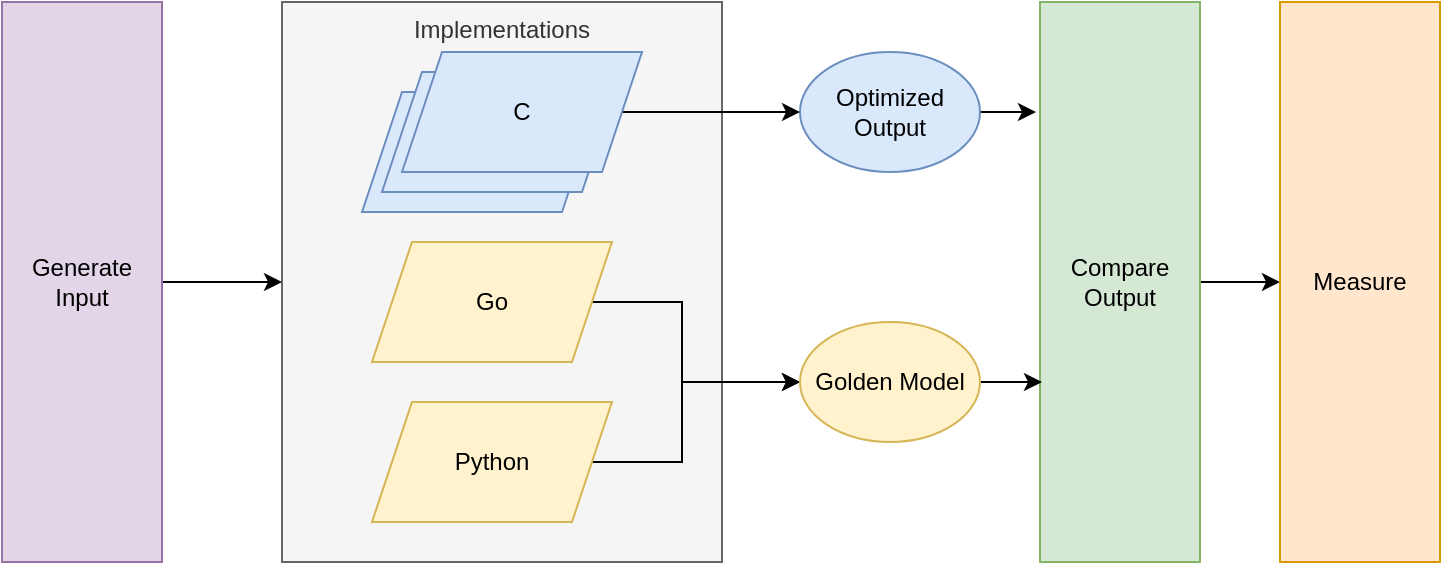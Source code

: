 <mxfile version="19.0.0" type="device"><diagram id="bbHvgSWJmcneGnzO6nQC" name="Page-1"><mxGraphModel dx="1418" dy="738" grid="1" gridSize="10" guides="1" tooltips="1" connect="1" arrows="1" fold="1" page="1" pageScale="1" pageWidth="850" pageHeight="1100" math="0" shadow="0"><root><mxCell id="0"/><mxCell id="1" parent="0"/><mxCell id="D3V1-nqO9Kj4sOBVzqh3-28" value="Implementations" style="rounded=0;whiteSpace=wrap;html=1;glass=0;fillColor=#f5f5f5;fontColor=#333333;strokeColor=#666666;verticalAlign=top;" parent="1" vertex="1"><mxGeometry x="181" y="200" width="220" height="280" as="geometry"/></mxCell><mxCell id="BhLUc-RzC8q2q7KDS_FL-25" style="edgeStyle=orthogonalEdgeStyle;rounded=0;orthogonalLoop=1;jettySize=auto;html=1;exitX=1;exitY=0.5;exitDx=0;exitDy=0;entryX=0;entryY=0.5;entryDx=0;entryDy=0;" edge="1" parent="1" source="D3V1-nqO9Kj4sOBVzqh3-3" target="BhLUc-RzC8q2q7KDS_FL-18"><mxGeometry relative="1" as="geometry"/></mxCell><mxCell id="D3V1-nqO9Kj4sOBVzqh3-3" value="&lt;div&gt;Compare Output&lt;/div&gt;" style="whiteSpace=wrap;html=1;fillColor=#d5e8d4;strokeColor=#82b366;" parent="1" vertex="1"><mxGeometry x="560" y="200" width="80" height="280" as="geometry"/></mxCell><mxCell id="D3V1-nqO9Kj4sOBVzqh3-4" value="&lt;div&gt;C&lt;br&gt;&lt;/div&gt;" style="shape=parallelogram;perimeter=parallelogramPerimeter;whiteSpace=wrap;html=1;fixedSize=1;fillColor=#dae8fc;strokeColor=#6c8ebf;" parent="1" vertex="1"><mxGeometry x="221" y="245" width="120" height="60" as="geometry"/></mxCell><mxCell id="BhLUc-RzC8q2q7KDS_FL-9" style="edgeStyle=orthogonalEdgeStyle;rounded=0;orthogonalLoop=1;jettySize=auto;html=1;exitX=1;exitY=0.5;exitDx=0;exitDy=0;entryX=0;entryY=0.5;entryDx=0;entryDy=0;" edge="1" parent="1" source="D3V1-nqO9Kj4sOBVzqh3-5" target="D3V1-nqO9Kj4sOBVzqh3-13"><mxGeometry relative="1" as="geometry"><mxPoint x="441" y="380" as="targetPoint"/><Array as="points"><mxPoint x="381" y="350"/><mxPoint x="381" y="390"/></Array></mxGeometry></mxCell><mxCell id="D3V1-nqO9Kj4sOBVzqh3-5" value="Go" style="shape=parallelogram;perimeter=parallelogramPerimeter;whiteSpace=wrap;html=1;fixedSize=1;fillColor=#fff2cc;strokeColor=#d6b656;" parent="1" vertex="1"><mxGeometry x="226" y="320" width="120" height="60" as="geometry"/></mxCell><mxCell id="BhLUc-RzC8q2q7KDS_FL-10" style="edgeStyle=orthogonalEdgeStyle;rounded=0;orthogonalLoop=1;jettySize=auto;html=1;exitX=1;exitY=0.5;exitDx=0;exitDy=0;entryX=0;entryY=0.5;entryDx=0;entryDy=0;" edge="1" parent="1" source="D3V1-nqO9Kj4sOBVzqh3-6" target="D3V1-nqO9Kj4sOBVzqh3-13"><mxGeometry relative="1" as="geometry"><mxPoint x="441" y="380" as="targetPoint"/><Array as="points"><mxPoint x="381" y="430"/><mxPoint x="381" y="390"/></Array></mxGeometry></mxCell><mxCell id="D3V1-nqO9Kj4sOBVzqh3-6" value="&lt;div&gt;Python&lt;/div&gt;" style="shape=parallelogram;perimeter=parallelogramPerimeter;whiteSpace=wrap;html=1;fixedSize=1;fillColor=#fff2cc;strokeColor=#d6b656;" parent="1" vertex="1"><mxGeometry x="226" y="400" width="120" height="60" as="geometry"/></mxCell><mxCell id="BhLUc-RzC8q2q7KDS_FL-26" style="edgeStyle=orthogonalEdgeStyle;rounded=0;orthogonalLoop=1;jettySize=auto;html=1;exitX=1;exitY=0.5;exitDx=0;exitDy=0;entryX=0.013;entryY=0.682;entryDx=0;entryDy=0;entryPerimeter=0;" edge="1" parent="1" source="D3V1-nqO9Kj4sOBVzqh3-13" target="D3V1-nqO9Kj4sOBVzqh3-3"><mxGeometry relative="1" as="geometry"/></mxCell><mxCell id="D3V1-nqO9Kj4sOBVzqh3-13" value="&lt;div&gt;Golden Model&lt;/div&gt;" style="ellipse;whiteSpace=wrap;html=1;fillColor=#fff2cc;strokeColor=#d6b656;" parent="1" vertex="1"><mxGeometry x="440" y="360" width="90" height="60" as="geometry"/></mxCell><mxCell id="BhLUc-RzC8q2q7KDS_FL-28" style="edgeStyle=orthogonalEdgeStyle;rounded=0;orthogonalLoop=1;jettySize=auto;html=1;exitX=1;exitY=0.5;exitDx=0;exitDy=0;entryX=-0.025;entryY=0.193;entryDx=0;entryDy=0;entryPerimeter=0;" edge="1" parent="1" source="D3V1-nqO9Kj4sOBVzqh3-14" target="D3V1-nqO9Kj4sOBVzqh3-3"><mxGeometry relative="1" as="geometry"/></mxCell><mxCell id="D3V1-nqO9Kj4sOBVzqh3-14" value="&lt;div&gt;Optimized Output&lt;/div&gt;" style="ellipse;whiteSpace=wrap;html=1;fillColor=#dae8fc;strokeColor=#6c8ebf;" parent="1" vertex="1"><mxGeometry x="440" y="225" width="90" height="60" as="geometry"/></mxCell><mxCell id="D3V1-nqO9Kj4sOBVzqh3-25" value="&lt;div&gt;C&lt;br&gt;&lt;/div&gt;" style="shape=parallelogram;perimeter=parallelogramPerimeter;whiteSpace=wrap;html=1;fixedSize=1;fillColor=#dae8fc;strokeColor=#6c8ebf;" parent="1" vertex="1"><mxGeometry x="231" y="235" width="120" height="60" as="geometry"/></mxCell><mxCell id="BhLUc-RzC8q2q7KDS_FL-19" style="edgeStyle=orthogonalEdgeStyle;rounded=0;orthogonalLoop=1;jettySize=auto;html=1;exitX=1;exitY=0.5;exitDx=0;exitDy=0;entryX=0;entryY=0.5;entryDx=0;entryDy=0;" edge="1" parent="1" source="D3V1-nqO9Kj4sOBVzqh3-26" target="D3V1-nqO9Kj4sOBVzqh3-14"><mxGeometry relative="1" as="geometry"/></mxCell><mxCell id="D3V1-nqO9Kj4sOBVzqh3-26" value="&lt;div&gt;C&lt;br&gt;&lt;/div&gt;" style="shape=parallelogram;perimeter=parallelogramPerimeter;whiteSpace=wrap;html=1;fixedSize=1;fillColor=#dae8fc;strokeColor=#6c8ebf;" parent="1" vertex="1"><mxGeometry x="241" y="225" width="120" height="60" as="geometry"/></mxCell><mxCell id="BhLUc-RzC8q2q7KDS_FL-13" style="edgeStyle=orthogonalEdgeStyle;rounded=0;orthogonalLoop=1;jettySize=auto;html=1;exitX=1;exitY=0.5;exitDx=0;exitDy=0;entryX=0;entryY=0.5;entryDx=0;entryDy=0;" edge="1" parent="1" source="BhLUc-RzC8q2q7KDS_FL-12" target="D3V1-nqO9Kj4sOBVzqh3-28"><mxGeometry relative="1" as="geometry"/></mxCell><mxCell id="BhLUc-RzC8q2q7KDS_FL-12" value="Generate Input" style="rounded=0;whiteSpace=wrap;html=1;fillColor=#e1d5e7;strokeColor=#9673a6;" vertex="1" parent="1"><mxGeometry x="41" y="200" width="80" height="280" as="geometry"/></mxCell><mxCell id="BhLUc-RzC8q2q7KDS_FL-18" value="&lt;div&gt;Measure&lt;/div&gt;" style="whiteSpace=wrap;html=1;fillColor=#ffe6cc;strokeColor=#d79b00;" vertex="1" parent="1"><mxGeometry x="680" y="200" width="80" height="280" as="geometry"/></mxCell></root></mxGraphModel></diagram></mxfile>